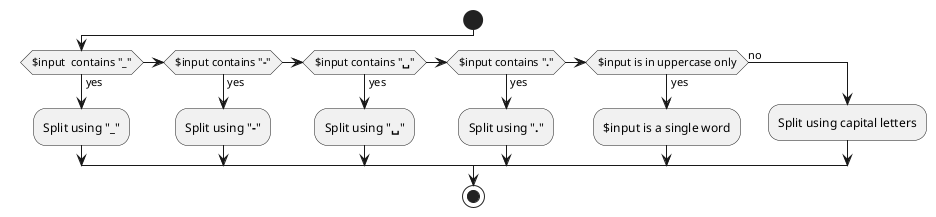 @startuml
start
if ($input  contains "**_**") then (yes)
  :Split using "**_**";
elseif ($input contains "**-**") then (yes)
  :Split using "**-**";
elseif ($input contains "**␣**") then (yes)
  :Split using "**␣**";
elseif ($input contains "**.**") then (yes)
  :Split using "**.**";
elseif ($input is in uppercase only) then (yes)
  :$input is a single word;
else (no)
  :Split using capital letters;
endif
stop
@enduml
